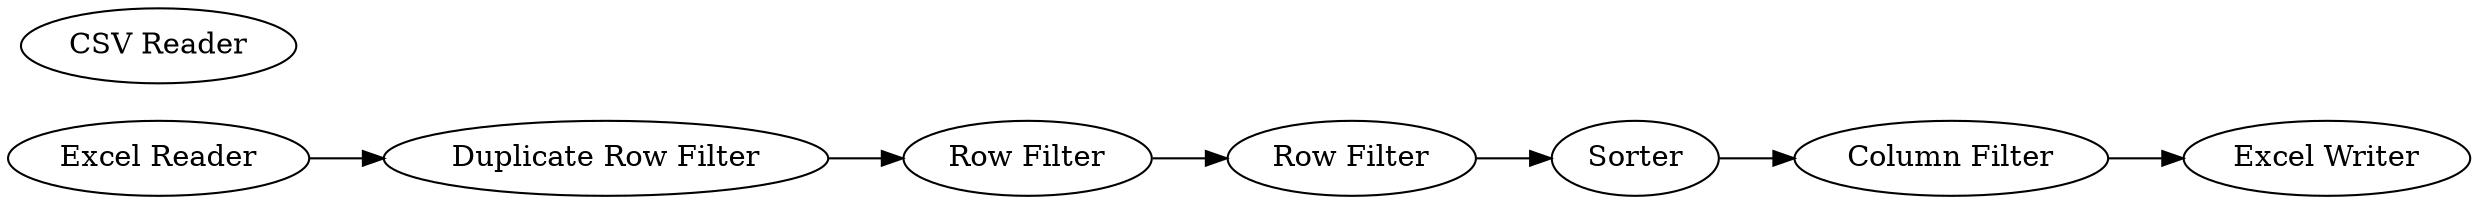 digraph {
	5 [label="Duplicate Row Filter"]
	6 [label="Excel Writer"]
	8 [label="Row Filter"]
	9 [label="CSV Reader"]
	10 [label="Row Filter"]
	11 [label=Sorter]
	12 [label="Column Filter"]
	13 [label="Excel Reader"]
	5 -> 8
	8 -> 10
	10 -> 11
	11 -> 12
	12 -> 6
	13 -> 5
	rankdir=LR
}

